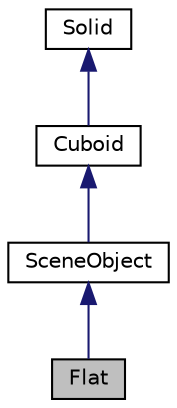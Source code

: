 digraph "Flat"
{
 // LATEX_PDF_SIZE
  edge [fontname="Helvetica",fontsize="10",labelfontname="Helvetica",labelfontsize="10"];
  node [fontname="Helvetica",fontsize="10",shape=record];
  Node1 [label="Flat",height=0.2,width=0.4,color="black", fillcolor="grey75", style="filled", fontcolor="black",tooltip="Modeluje pojęcie plaskowyzu."];
  Node2 -> Node1 [dir="back",color="midnightblue",fontsize="10",style="solid",fontname="Helvetica"];
  Node2 [label="SceneObject",height=0.2,width=0.4,color="black", fillcolor="white", style="filled",URL="$class_scene_object.html",tooltip=" "];
  Node3 -> Node2 [dir="back",color="midnightblue",fontsize="10",style="solid",fontname="Helvetica"];
  Node3 [label="Cuboid",height=0.2,width=0.4,color="black", fillcolor="white", style="filled",URL="$class_cuboid.html",tooltip="Modeluje pojęcie prostopadłościanu (będącym w tym programie korpusem dronu)"];
  Node4 -> Node3 [dir="back",color="midnightblue",fontsize="10",style="solid",fontname="Helvetica"];
  Node4 [label="Solid",height=0.2,width=0.4,color="black", fillcolor="white", style="filled",URL="$class_solid.html",tooltip="Modeluje pojęcie bryły geometycznej."];
}
